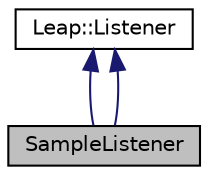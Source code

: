 digraph "SampleListener"
{
  edge [fontname="Helvetica",fontsize="10",labelfontname="Helvetica",labelfontsize="10"];
  node [fontname="Helvetica",fontsize="10",shape=record];
  Node2 [label="SampleListener",height=0.2,width=0.4,color="black", fillcolor="grey75", style="filled", fontcolor="black"];
  Node3 -> Node2 [dir="back",color="midnightblue",fontsize="10",style="solid",fontname="Helvetica"];
  Node3 [label="Leap::Listener",height=0.2,width=0.4,color="black", fillcolor="white", style="filled",URL="$class_leap_1_1_listener.html"];
  Node3 -> Node2 [dir="back",color="midnightblue",fontsize="10",style="solid",fontname="Helvetica"];
}
